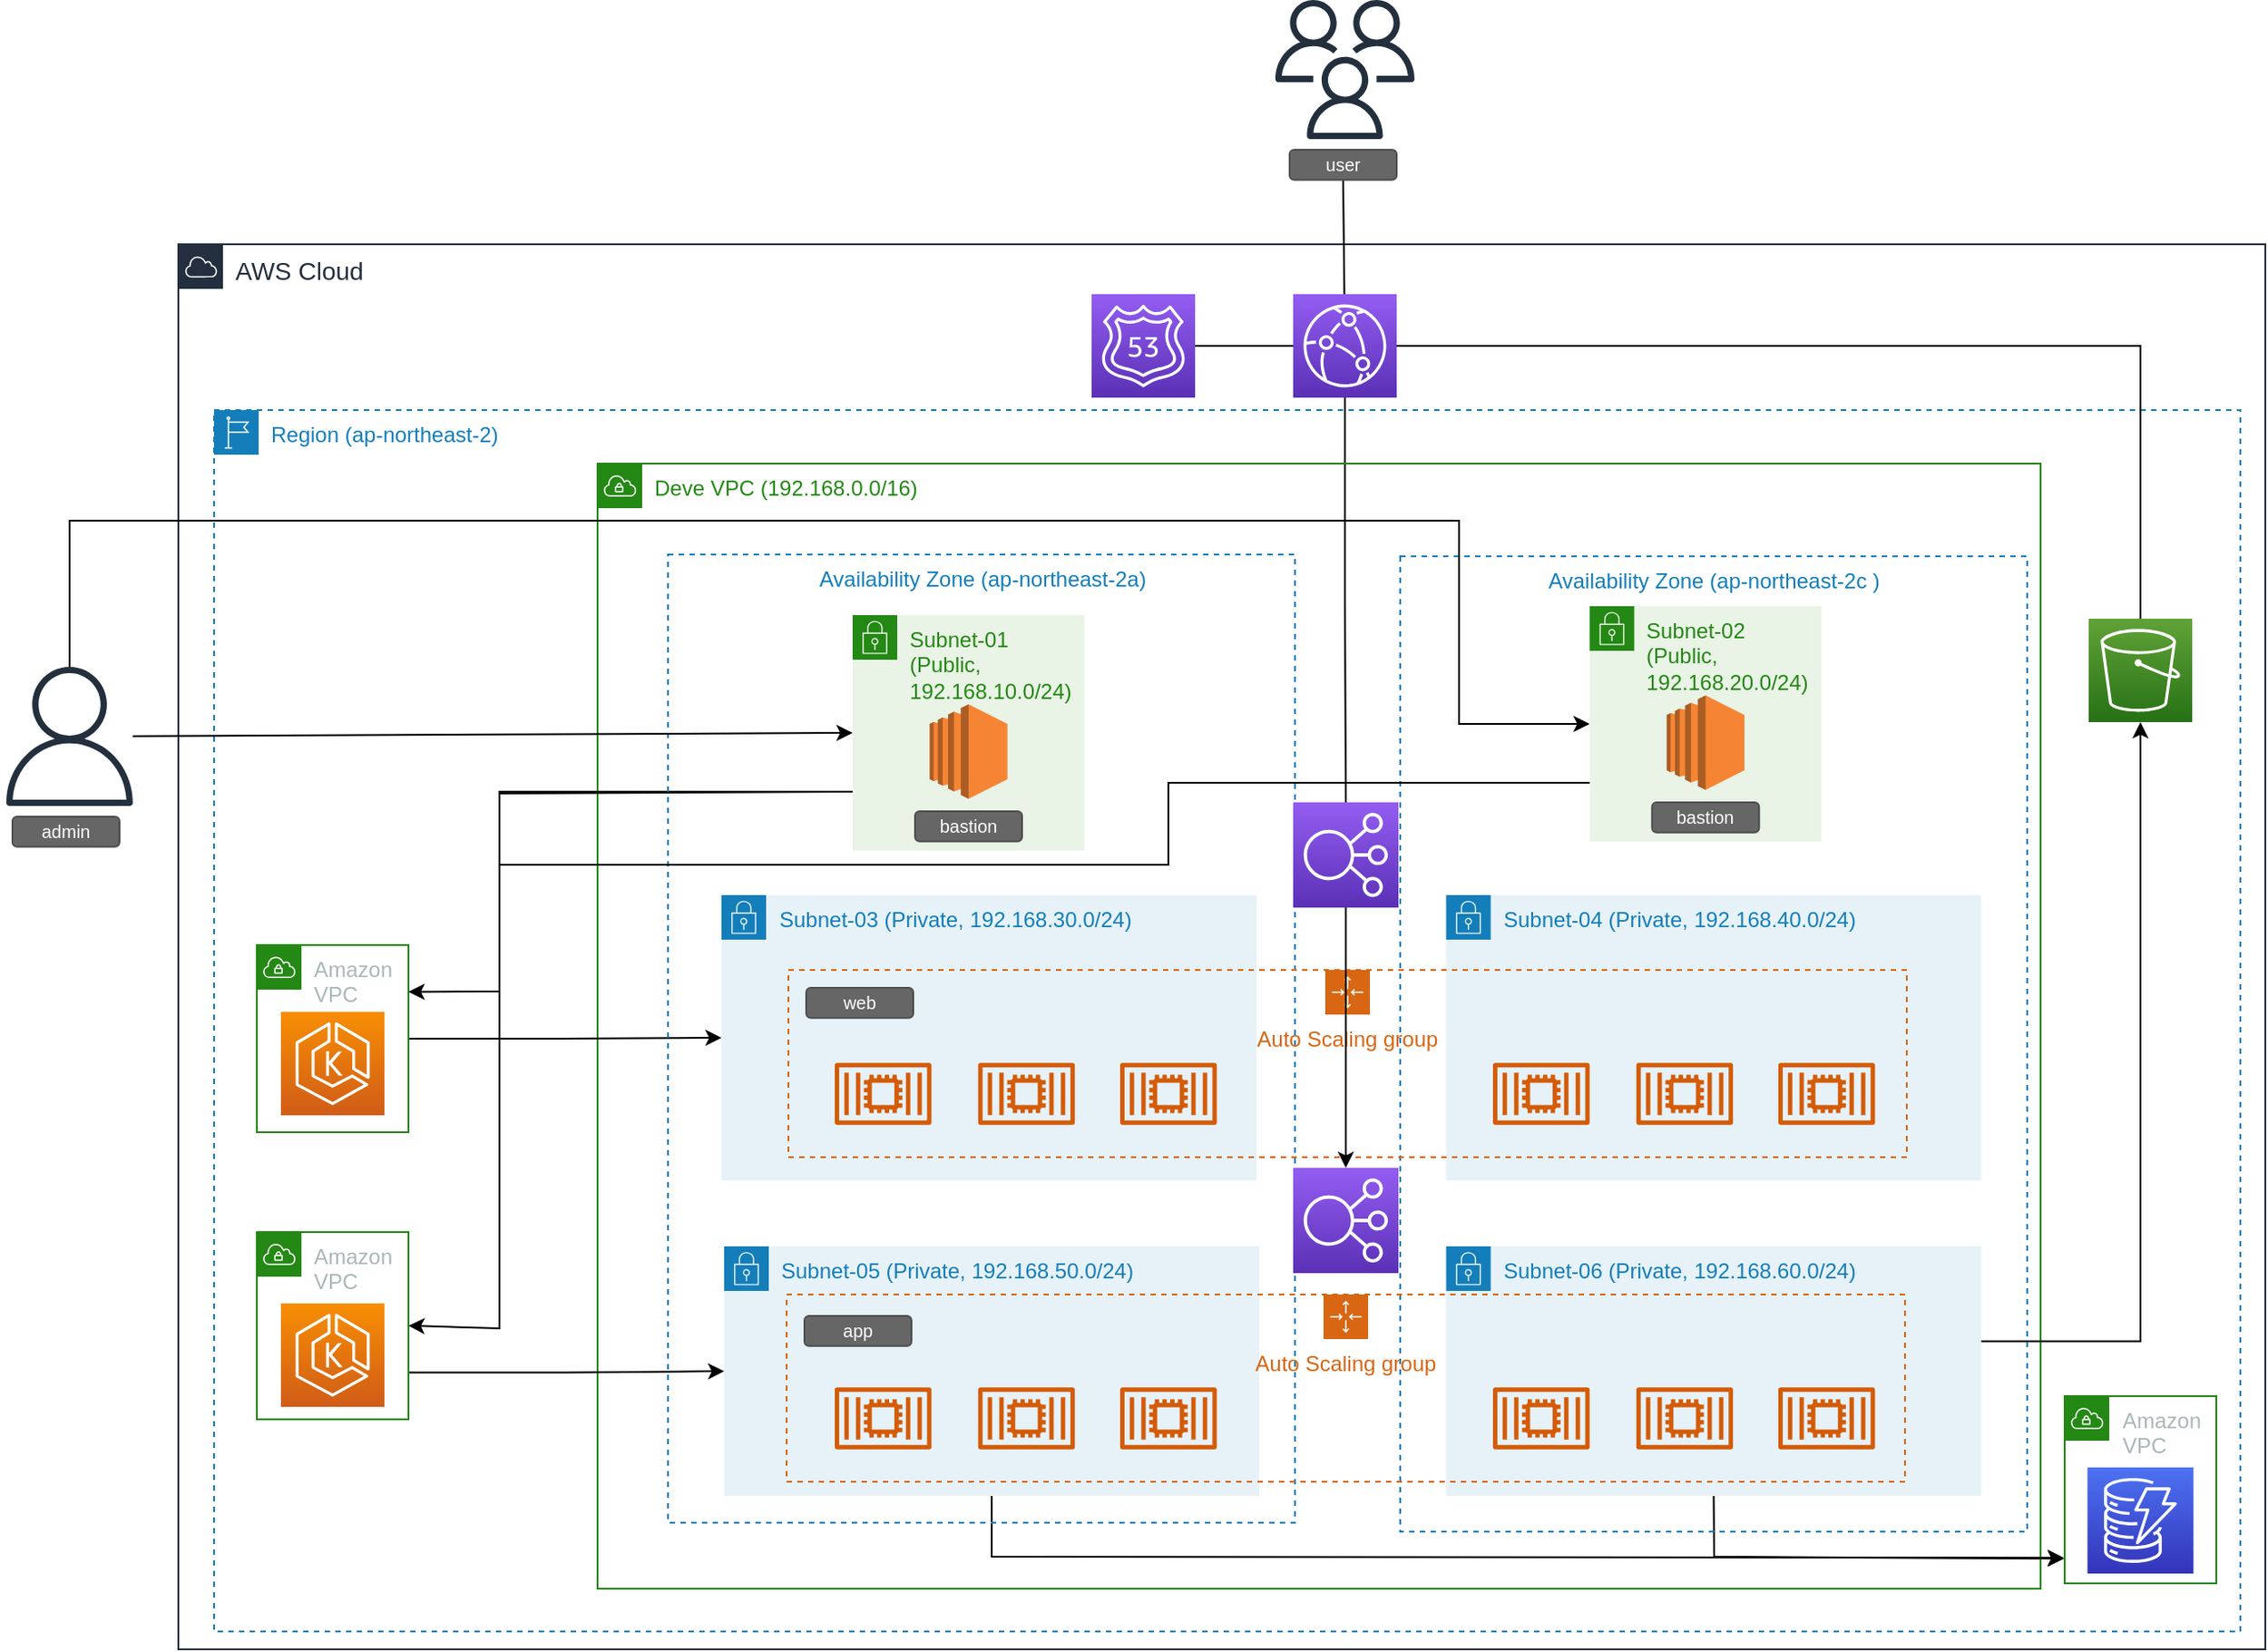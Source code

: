 <mxfile version="21.5.2" type="github">
  <diagram id="C5RBs43oDa-KdzZeNtuy" name="Page-1">
    <mxGraphModel dx="1564" dy="-1251" grid="1" gridSize="10" guides="1" tooltips="1" connect="1" arrows="1" fold="1" page="1" pageScale="1" pageWidth="827" pageHeight="1169" math="0" shadow="0">
      <root>
        <mxCell id="WIyWlLk6GJQsqaUBKTNV-0" />
        <mxCell id="WIyWlLk6GJQsqaUBKTNV-1" parent="WIyWlLk6GJQsqaUBKTNV-0" />
        <mxCell id="Djve5PqtftI-TzMIPotk-0" value="&lt;font style=&quot;font-size: 14px;&quot;&gt;AWS Cloud&lt;/font&gt;" style="points=[[0,0],[0.25,0],[0.5,0],[0.75,0],[1,0],[1,0.25],[1,0.5],[1,0.75],[1,1],[0.75,1],[0.5,1],[0.25,1],[0,1],[0,0.75],[0,0.5],[0,0.25]];outlineConnect=0;gradientColor=none;html=1;whiteSpace=wrap;fontSize=12;fontStyle=0;container=0;pointerEvents=0;collapsible=0;recursiveResize=0;shape=mxgraph.aws4.group;grIcon=mxgraph.aws4.group_aws_cloud;strokeColor=#232F3E;fillColor=none;verticalAlign=top;align=left;spacingLeft=30;fontColor=#232F3E;dashed=0;" parent="WIyWlLk6GJQsqaUBKTNV-1" vertex="1">
          <mxGeometry x="1130" y="2567" width="1170" height="788" as="geometry" />
        </mxCell>
        <mxCell id="Djve5PqtftI-TzMIPotk-1" value="" style="endArrow=none;html=1;rounded=0;entryX=0.5;entryY=1;entryDx=0;entryDy=0;" parent="WIyWlLk6GJQsqaUBKTNV-1" source="Djve5PqtftI-TzMIPotk-13" target="Djve5PqtftI-TzMIPotk-4" edge="1">
          <mxGeometry width="50" height="50" relative="1" as="geometry">
            <mxPoint x="1771" y="2600" as="sourcePoint" />
            <mxPoint x="1821" y="2550" as="targetPoint" />
          </mxGeometry>
        </mxCell>
        <mxCell id="Djve5PqtftI-TzMIPotk-2" value="" style="group" parent="WIyWlLk6GJQsqaUBKTNV-1" vertex="1" connectable="0">
          <mxGeometry x="1745" y="2430" width="78" height="100.88" as="geometry" />
        </mxCell>
        <mxCell id="Djve5PqtftI-TzMIPotk-3" value="" style="sketch=0;outlineConnect=0;fontColor=#232F3E;gradientColor=none;fillColor=#232F3D;strokeColor=none;dashed=0;verticalLabelPosition=bottom;verticalAlign=top;align=center;html=1;fontSize=12;fontStyle=0;aspect=fixed;pointerEvents=1;shape=mxgraph.aws4.users;" parent="Djve5PqtftI-TzMIPotk-2" vertex="1">
          <mxGeometry width="78" height="78" as="geometry" />
        </mxCell>
        <mxCell id="Djve5PqtftI-TzMIPotk-4" value="user" style="rounded=1;html=1;shadow=0;dashed=0;whiteSpace=wrap;fontSize=10;fillColor=#666666;align=center;strokeColor=#4D4D4D;fontColor=#ffffff;" parent="Djve5PqtftI-TzMIPotk-2" vertex="1">
          <mxGeometry x="8" y="84" width="60" height="16.88" as="geometry" />
        </mxCell>
        <mxCell id="Djve5PqtftI-TzMIPotk-5" value="" style="group" parent="WIyWlLk6GJQsqaUBKTNV-1" vertex="1" connectable="0">
          <mxGeometry x="1030" y="2804" width="78" height="100.88" as="geometry" />
        </mxCell>
        <mxCell id="Djve5PqtftI-TzMIPotk-6" value="" style="sketch=0;outlineConnect=0;fontColor=#232F3E;gradientColor=none;fillColor=#232F3D;strokeColor=none;dashed=0;verticalLabelPosition=bottom;verticalAlign=top;align=center;html=1;fontSize=12;fontStyle=0;aspect=fixed;pointerEvents=1;shape=mxgraph.aws4.user;" parent="Djve5PqtftI-TzMIPotk-5" vertex="1">
          <mxGeometry width="78" height="78" as="geometry" />
        </mxCell>
        <mxCell id="Djve5PqtftI-TzMIPotk-7" value="admin" style="rounded=1;html=1;shadow=0;dashed=0;whiteSpace=wrap;fontSize=10;fillColor=#666666;align=center;strokeColor=#4D4D4D;fontColor=#ffffff;" parent="Djve5PqtftI-TzMIPotk-5" vertex="1">
          <mxGeometry x="7" y="84" width="60" height="16.88" as="geometry" />
        </mxCell>
        <mxCell id="Djve5PqtftI-TzMIPotk-8" value="Region (ap-northeast-2)" style="points=[[0,0],[0.25,0],[0.5,0],[0.75,0],[1,0],[1,0.25],[1,0.5],[1,0.75],[1,1],[0.75,1],[0.5,1],[0.25,1],[0,1],[0,0.75],[0,0.5],[0,0.25]];outlineConnect=0;gradientColor=none;html=1;whiteSpace=wrap;fontSize=12;fontStyle=0;container=0;pointerEvents=0;collapsible=0;recursiveResize=0;shape=mxgraph.aws4.group;grIcon=mxgraph.aws4.group_region;strokeColor=#147EBA;fillColor=none;verticalAlign=top;align=left;spacingLeft=30;fontColor=#147EBA;dashed=1;" parent="WIyWlLk6GJQsqaUBKTNV-1" vertex="1">
          <mxGeometry x="1150" y="2660" width="1136" height="685" as="geometry" />
        </mxCell>
        <mxCell id="Djve5PqtftI-TzMIPotk-9" style="edgeStyle=orthogonalEdgeStyle;rounded=0;orthogonalLoop=1;jettySize=auto;html=1;exitX=1;exitY=0.5;exitDx=0;exitDy=0;exitPerimeter=0;entryX=0;entryY=0.5;entryDx=0;entryDy=0;entryPerimeter=0;endArrow=none;endFill=0;" parent="WIyWlLk6GJQsqaUBKTNV-1" source="Djve5PqtftI-TzMIPotk-10" target="Djve5PqtftI-TzMIPotk-13" edge="1">
          <mxGeometry relative="1" as="geometry" />
        </mxCell>
        <mxCell id="Djve5PqtftI-TzMIPotk-10" value="" style="sketch=0;points=[[0,0,0],[0.25,0,0],[0.5,0,0],[0.75,0,0],[1,0,0],[0,1,0],[0.25,1,0],[0.5,1,0],[0.75,1,0],[1,1,0],[0,0.25,0],[0,0.5,0],[0,0.75,0],[1,0.25,0],[1,0.5,0],[1,0.75,0]];outlineConnect=0;fontColor=#232F3E;gradientColor=#945DF2;gradientDirection=north;fillColor=#5A30B5;strokeColor=#ffffff;dashed=0;verticalLabelPosition=bottom;verticalAlign=top;align=center;html=1;fontSize=12;fontStyle=0;aspect=fixed;shape=mxgraph.aws4.resourceIcon;resIcon=mxgraph.aws4.route_53;" parent="WIyWlLk6GJQsqaUBKTNV-1" vertex="1">
          <mxGeometry x="1642" y="2595" width="58" height="58" as="geometry" />
        </mxCell>
        <mxCell id="Djve5PqtftI-TzMIPotk-11" style="edgeStyle=orthogonalEdgeStyle;rounded=0;orthogonalLoop=1;jettySize=auto;html=1;exitX=0.5;exitY=1;exitDx=0;exitDy=0;exitPerimeter=0;endArrow=none;endFill=0;" parent="WIyWlLk6GJQsqaUBKTNV-1" source="Djve5PqtftI-TzMIPotk-13" target="Djve5PqtftI-TzMIPotk-60" edge="1">
          <mxGeometry relative="1" as="geometry" />
        </mxCell>
        <mxCell id="Djve5PqtftI-TzMIPotk-12" style="edgeStyle=orthogonalEdgeStyle;rounded=0;orthogonalLoop=1;jettySize=auto;html=1;exitX=1;exitY=0.5;exitDx=0;exitDy=0;exitPerimeter=0;entryX=0.5;entryY=0;entryDx=0;entryDy=0;entryPerimeter=0;endArrow=none;endFill=0;" parent="WIyWlLk6GJQsqaUBKTNV-1" source="Djve5PqtftI-TzMIPotk-13" target="Djve5PqtftI-TzMIPotk-23" edge="1">
          <mxGeometry relative="1" as="geometry" />
        </mxCell>
        <mxCell id="Djve5PqtftI-TzMIPotk-13" value="" style="sketch=0;points=[[0,0,0],[0.25,0,0],[0.5,0,0],[0.75,0,0],[1,0,0],[0,1,0],[0.25,1,0],[0.5,1,0],[0.75,1,0],[1,1,0],[0,0.25,0],[0,0.5,0],[0,0.75,0],[1,0.25,0],[1,0.5,0],[1,0.75,0]];outlineConnect=0;fontColor=#232F3E;gradientColor=#945DF2;gradientDirection=north;fillColor=#5A30B5;strokeColor=#ffffff;dashed=0;verticalLabelPosition=bottom;verticalAlign=top;align=center;html=1;fontSize=12;fontStyle=0;aspect=fixed;shape=mxgraph.aws4.resourceIcon;resIcon=mxgraph.aws4.cloudfront;" parent="WIyWlLk6GJQsqaUBKTNV-1" vertex="1">
          <mxGeometry x="1755" y="2595" width="58" height="58" as="geometry" />
        </mxCell>
        <mxCell id="Djve5PqtftI-TzMIPotk-14" value="&lt;font color=&quot;#248814&quot;&gt;Deve VPC (192.168.0.0/16)&lt;/font&gt;" style="points=[[0,0],[0.25,0],[0.5,0],[0.75,0],[1,0],[1,0.25],[1,0.5],[1,0.75],[1,1],[0.75,1],[0.5,1],[0.25,1],[0,1],[0,0.75],[0,0.5],[0,0.25]];outlineConnect=0;gradientColor=none;html=1;whiteSpace=wrap;fontSize=12;fontStyle=0;container=0;pointerEvents=0;collapsible=0;recursiveResize=0;shape=mxgraph.aws4.group;grIcon=mxgraph.aws4.group_vpc;strokeColor=#248814;fillColor=none;verticalAlign=top;align=left;spacingLeft=30;fontColor=#AAB7B8;dashed=0;" parent="WIyWlLk6GJQsqaUBKTNV-1" vertex="1">
          <mxGeometry x="1365" y="2690" width="809" height="631" as="geometry" />
        </mxCell>
        <mxCell id="Djve5PqtftI-TzMIPotk-15" style="edgeStyle=orthogonalEdgeStyle;rounded=0;orthogonalLoop=1;jettySize=auto;html=1;exitX=1;exitY=0.5;exitDx=0;exitDy=0;" parent="WIyWlLk6GJQsqaUBKTNV-1" source="Djve5PqtftI-TzMIPotk-16" target="Djve5PqtftI-TzMIPotk-33" edge="1">
          <mxGeometry relative="1" as="geometry" />
        </mxCell>
        <mxCell id="Djve5PqtftI-TzMIPotk-16" value="Amazon VPC" style="points=[[0,0],[0.25,0],[0.5,0],[0.75,0],[1,0],[1,0.25],[1,0.5],[1,0.75],[1,1],[0.75,1],[0.5,1],[0.25,1],[0,1],[0,0.75],[0,0.5],[0,0.25]];outlineConnect=0;gradientColor=none;html=1;whiteSpace=wrap;fontSize=12;fontStyle=0;container=1;pointerEvents=0;collapsible=0;recursiveResize=0;shape=mxgraph.aws4.group;grIcon=mxgraph.aws4.group_vpc;strokeColor=#248814;fillColor=none;verticalAlign=top;align=left;spacingLeft=30;fontColor=#AAB7B8;dashed=0;" parent="WIyWlLk6GJQsqaUBKTNV-1" vertex="1">
          <mxGeometry x="1174" y="2960" width="85" height="105" as="geometry" />
        </mxCell>
        <mxCell id="Djve5PqtftI-TzMIPotk-17" value="" style="sketch=0;points=[[0,0,0],[0.25,0,0],[0.5,0,0],[0.75,0,0],[1,0,0],[0,1,0],[0.25,1,0],[0.5,1,0],[0.75,1,0],[1,1,0],[0,0.25,0],[0,0.5,0],[0,0.75,0],[1,0.25,0],[1,0.5,0],[1,0.75,0]];outlineConnect=0;fontColor=#232F3E;gradientColor=#F78E04;gradientDirection=north;fillColor=#D05C17;strokeColor=#ffffff;dashed=0;verticalLabelPosition=bottom;verticalAlign=top;align=center;html=1;fontSize=12;fontStyle=0;aspect=fixed;shape=mxgraph.aws4.resourceIcon;resIcon=mxgraph.aws4.eks;" parent="Djve5PqtftI-TzMIPotk-16" vertex="1">
          <mxGeometry x="13.5" y="37.5" width="58" height="58" as="geometry" />
        </mxCell>
        <mxCell id="Djve5PqtftI-TzMIPotk-18" style="edgeStyle=orthogonalEdgeStyle;rounded=0;orthogonalLoop=1;jettySize=auto;html=1;exitX=1;exitY=0.75;exitDx=0;exitDy=0;" parent="WIyWlLk6GJQsqaUBKTNV-1" source="Djve5PqtftI-TzMIPotk-19" target="Djve5PqtftI-TzMIPotk-35" edge="1">
          <mxGeometry relative="1" as="geometry" />
        </mxCell>
        <mxCell id="Djve5PqtftI-TzMIPotk-19" value="Amazon VPC" style="points=[[0,0],[0.25,0],[0.5,0],[0.75,0],[1,0],[1,0.25],[1,0.5],[1,0.75],[1,1],[0.75,1],[0.5,1],[0.25,1],[0,1],[0,0.75],[0,0.5],[0,0.25]];outlineConnect=0;gradientColor=none;html=1;whiteSpace=wrap;fontSize=12;fontStyle=0;container=1;pointerEvents=0;collapsible=0;recursiveResize=0;shape=mxgraph.aws4.group;grIcon=mxgraph.aws4.group_vpc;strokeColor=#248814;fillColor=none;verticalAlign=top;align=left;spacingLeft=30;fontColor=#AAB7B8;dashed=0;" parent="WIyWlLk6GJQsqaUBKTNV-1" vertex="1">
          <mxGeometry x="1174" y="3121" width="85" height="105" as="geometry" />
        </mxCell>
        <mxCell id="Djve5PqtftI-TzMIPotk-20" value="" style="sketch=0;points=[[0,0,0],[0.25,0,0],[0.5,0,0],[0.75,0,0],[1,0,0],[0,1,0],[0.25,1,0],[0.5,1,0],[0.75,1,0],[1,1,0],[0,0.25,0],[0,0.5,0],[0,0.75,0],[1,0.25,0],[1,0.5,0],[1,0.75,0]];outlineConnect=0;fontColor=#232F3E;gradientColor=#F78E04;gradientDirection=north;fillColor=#D05C17;strokeColor=#ffffff;dashed=0;verticalLabelPosition=bottom;verticalAlign=top;align=center;html=1;fontSize=12;fontStyle=0;aspect=fixed;shape=mxgraph.aws4.resourceIcon;resIcon=mxgraph.aws4.eks;" parent="Djve5PqtftI-TzMIPotk-19" vertex="1">
          <mxGeometry x="13.5" y="40" width="58" height="58" as="geometry" />
        </mxCell>
        <mxCell id="Djve5PqtftI-TzMIPotk-21" style="edgeStyle=none;rounded=0;orthogonalLoop=1;jettySize=auto;html=1;exitX=0;exitY=0.75;exitDx=0;exitDy=0;entryX=1;entryY=0.25;entryDx=0;entryDy=0;" parent="WIyWlLk6GJQsqaUBKTNV-1" source="Djve5PqtftI-TzMIPotk-30" target="Djve5PqtftI-TzMIPotk-16" edge="1">
          <mxGeometry relative="1" as="geometry">
            <Array as="points">
              <mxPoint x="1310" y="2875" />
              <mxPoint x="1310" y="2986" />
            </Array>
            <mxPoint x="1310" y="2975" as="targetPoint" />
          </mxGeometry>
        </mxCell>
        <mxCell id="Djve5PqtftI-TzMIPotk-22" style="edgeStyle=none;rounded=0;orthogonalLoop=1;jettySize=auto;html=1;exitX=0;exitY=0.75;exitDx=0;exitDy=0;entryX=1;entryY=0.5;entryDx=0;entryDy=0;" parent="WIyWlLk6GJQsqaUBKTNV-1" source="Djve5PqtftI-TzMIPotk-30" target="Djve5PqtftI-TzMIPotk-19" edge="1">
          <mxGeometry relative="1" as="geometry">
            <Array as="points">
              <mxPoint x="1310" y="2874" />
              <mxPoint x="1310" y="3175" />
            </Array>
            <mxPoint x="1256" y="3185" as="targetPoint" />
          </mxGeometry>
        </mxCell>
        <mxCell id="Djve5PqtftI-TzMIPotk-23" value="" style="sketch=0;points=[[0,0,0],[0.25,0,0],[0.5,0,0],[0.75,0,0],[1,0,0],[0,1,0],[0.25,1,0],[0.5,1,0],[0.75,1,0],[1,1,0],[0,0.25,0],[0,0.5,0],[0,0.75,0],[1,0.25,0],[1,0.5,0],[1,0.75,0]];outlineConnect=0;fontColor=#232F3E;gradientColor=#60A337;gradientDirection=north;fillColor=#277116;strokeColor=#ffffff;dashed=0;verticalLabelPosition=bottom;verticalAlign=top;align=center;html=1;fontSize=12;fontStyle=0;aspect=fixed;shape=mxgraph.aws4.resourceIcon;resIcon=mxgraph.aws4.s3;" parent="WIyWlLk6GJQsqaUBKTNV-1" vertex="1">
          <mxGeometry x="2201" y="2777" width="58" height="58" as="geometry" />
        </mxCell>
        <mxCell id="Djve5PqtftI-TzMIPotk-24" style="edgeStyle=orthogonalEdgeStyle;rounded=0;orthogonalLoop=1;jettySize=auto;html=1;exitX=1;exitY=0.25;exitDx=0;exitDy=0;entryX=0.5;entryY=1;entryDx=0;entryDy=0;entryPerimeter=0;" parent="WIyWlLk6GJQsqaUBKTNV-1" source="Djve5PqtftI-TzMIPotk-43" target="Djve5PqtftI-TzMIPotk-23" edge="1">
          <mxGeometry relative="1" as="geometry">
            <Array as="points">
              <mxPoint x="2230" y="3182" />
            </Array>
          </mxGeometry>
        </mxCell>
        <mxCell id="Djve5PqtftI-TzMIPotk-25" value="Amazon VPC" style="points=[[0,0],[0.25,0],[0.5,0],[0.75,0],[1,0],[1,0.25],[1,0.5],[1,0.75],[1,1],[0.75,1],[0.5,1],[0.25,1],[0,1],[0,0.75],[0,0.5],[0,0.25]];outlineConnect=0;gradientColor=none;html=1;whiteSpace=wrap;fontSize=12;fontStyle=0;container=1;pointerEvents=0;collapsible=0;recursiveResize=0;shape=mxgraph.aws4.group;grIcon=mxgraph.aws4.group_vpc;strokeColor=#248814;fillColor=none;verticalAlign=top;align=left;spacingLeft=30;fontColor=#AAB7B8;dashed=0;" parent="WIyWlLk6GJQsqaUBKTNV-1" vertex="1">
          <mxGeometry x="2187.5" y="3213" width="85" height="105" as="geometry" />
        </mxCell>
        <mxCell id="Djve5PqtftI-TzMIPotk-26" value="" style="sketch=0;points=[[0,0,0],[0.25,0,0],[0.5,0,0],[0.75,0,0],[1,0,0],[0,1,0],[0.25,1,0],[0.5,1,0],[0.75,1,0],[1,1,0],[0,0.25,0],[0,0.5,0],[0,0.75,0],[1,0.25,0],[1,0.5,0],[1,0.75,0]];outlineConnect=0;fontColor=#232F3E;gradientColor=#4D72F3;gradientDirection=north;fillColor=#3334B9;strokeColor=#ffffff;dashed=0;verticalLabelPosition=bottom;verticalAlign=top;align=center;html=1;fontSize=12;fontStyle=0;aspect=fixed;shape=mxgraph.aws4.resourceIcon;resIcon=mxgraph.aws4.dynamodb;" parent="Djve5PqtftI-TzMIPotk-25" vertex="1">
          <mxGeometry x="12.78" y="40" width="59.44" height="59.44" as="geometry" />
        </mxCell>
        <mxCell id="Djve5PqtftI-TzMIPotk-27" value="" style="endArrow=classic;html=1;rounded=0;exitX=0.5;exitY=1;exitDx=0;exitDy=0;entryX=-0.005;entryY=0.868;entryDx=0;entryDy=0;entryPerimeter=0;" parent="WIyWlLk6GJQsqaUBKTNV-1" source="Djve5PqtftI-TzMIPotk-38" target="Djve5PqtftI-TzMIPotk-25" edge="1">
          <mxGeometry width="50" height="50" relative="1" as="geometry">
            <mxPoint x="1581" y="3259" as="sourcePoint" />
            <mxPoint x="1585" y="3308" as="targetPoint" />
            <Array as="points">
              <mxPoint x="1991" y="3303" />
            </Array>
          </mxGeometry>
        </mxCell>
        <mxCell id="Djve5PqtftI-TzMIPotk-28" value="" style="endArrow=classic;html=1;rounded=0;entryX=-0.005;entryY=0.863;entryDx=0;entryDy=0;exitX=0.5;exitY=1;exitDx=0;exitDy=0;entryPerimeter=0;" parent="WIyWlLk6GJQsqaUBKTNV-1" source="Djve5PqtftI-TzMIPotk-35" target="Djve5PqtftI-TzMIPotk-25" edge="1">
          <mxGeometry width="50" height="50" relative="1" as="geometry">
            <mxPoint x="1581" y="3259" as="sourcePoint" />
            <mxPoint x="1585.114" y="3300" as="targetPoint" />
            <Array as="points">
              <mxPoint x="1586" y="3303" />
            </Array>
          </mxGeometry>
        </mxCell>
        <mxCell id="Djve5PqtftI-TzMIPotk-29" value="Availability Zone (ap-northeast-2a)" style="fillColor=none;strokeColor=#147EBA;dashed=1;verticalAlign=top;fontStyle=0;fontColor=#147EBA;whiteSpace=wrap;html=1;" parent="WIyWlLk6GJQsqaUBKTNV-1" vertex="1">
          <mxGeometry x="1404.5" y="2741" width="351.5" height="543" as="geometry" />
        </mxCell>
        <mxCell id="Djve5PqtftI-TzMIPotk-30" value="Subnet-01 (Public, 192.168.10.0/24)" style="points=[[0,0],[0.25,0],[0.5,0],[0.75,0],[1,0],[1,0.25],[1,0.5],[1,0.75],[1,1],[0.75,1],[0.5,1],[0.25,1],[0,1],[0,0.75],[0,0.5],[0,0.25]];outlineConnect=0;gradientColor=none;html=1;whiteSpace=wrap;fontSize=12;fontStyle=0;container=1;pointerEvents=0;collapsible=0;recursiveResize=0;shape=mxgraph.aws4.group;grIcon=mxgraph.aws4.group_security_group;grStroke=0;strokeColor=#248814;fillColor=#E9F3E6;verticalAlign=top;align=left;spacingLeft=30;fontColor=#248814;dashed=0;" parent="WIyWlLk6GJQsqaUBKTNV-1" vertex="1">
          <mxGeometry x="1508" y="2775" width="130" height="132" as="geometry" />
        </mxCell>
        <mxCell id="Djve5PqtftI-TzMIPotk-31" value="" style="outlineConnect=0;dashed=0;verticalLabelPosition=bottom;verticalAlign=top;align=center;html=1;shape=mxgraph.aws3.ec2;fillColor=#F58534;gradientColor=none;" parent="Djve5PqtftI-TzMIPotk-30" vertex="1">
          <mxGeometry x="43.2" y="50" width="43.6" height="53" as="geometry" />
        </mxCell>
        <mxCell id="Djve5PqtftI-TzMIPotk-32" value="bastion" style="rounded=1;html=1;shadow=0;dashed=0;whiteSpace=wrap;fontSize=10;fillColor=#666666;align=center;strokeColor=#4D4D4D;fontColor=#ffffff;" parent="Djve5PqtftI-TzMIPotk-30" vertex="1">
          <mxGeometry x="35" y="110" width="60" height="16.88" as="geometry" />
        </mxCell>
        <mxCell id="Djve5PqtftI-TzMIPotk-33" value="Subnet-03 (Private, 192.168.30.0/24)" style="points=[[0,0],[0.25,0],[0.5,0],[0.75,0],[1,0],[1,0.25],[1,0.5],[1,0.75],[1,1],[0.75,1],[0.5,1],[0.25,1],[0,1],[0,0.75],[0,0.5],[0,0.25]];outlineConnect=0;gradientColor=none;html=1;whiteSpace=wrap;fontSize=12;fontStyle=0;container=1;pointerEvents=0;collapsible=0;recursiveResize=0;shape=mxgraph.aws4.group;grIcon=mxgraph.aws4.group_security_group;grStroke=0;strokeColor=#147EBA;fillColor=#E6F2F8;verticalAlign=top;align=left;spacingLeft=30;fontColor=#147EBA;dashed=0;" parent="WIyWlLk6GJQsqaUBKTNV-1" vertex="1">
          <mxGeometry x="1434.5" y="2932" width="300" height="160" as="geometry" />
        </mxCell>
        <mxCell id="Djve5PqtftI-TzMIPotk-34" style="edgeStyle=none;rounded=0;orthogonalLoop=1;jettySize=auto;html=1;entryX=0;entryY=0.75;entryDx=0;entryDy=0;" parent="Djve5PqtftI-TzMIPotk-33" edge="1">
          <mxGeometry relative="1" as="geometry">
            <mxPoint x="30" y="118.75" as="sourcePoint" />
            <mxPoint x="30" y="118.75" as="targetPoint" />
          </mxGeometry>
        </mxCell>
        <mxCell id="Djve5PqtftI-TzMIPotk-35" value="Subnet-05 (Private, 192.168.50.0/24)" style="points=[[0,0],[0.25,0],[0.5,0],[0.75,0],[1,0],[1,0.25],[1,0.5],[1,0.75],[1,1],[0.75,1],[0.5,1],[0.25,1],[0,1],[0,0.75],[0,0.5],[0,0.25]];outlineConnect=0;gradientColor=none;html=1;whiteSpace=wrap;fontSize=12;fontStyle=0;container=1;pointerEvents=0;collapsible=0;recursiveResize=0;shape=mxgraph.aws4.group;grIcon=mxgraph.aws4.group_security_group;grStroke=0;strokeColor=#147EBA;fillColor=#E6F2F8;verticalAlign=top;align=left;spacingLeft=30;fontColor=#147EBA;dashed=0;" parent="WIyWlLk6GJQsqaUBKTNV-1" vertex="1">
          <mxGeometry x="1436" y="3129" width="300" height="140" as="geometry" />
        </mxCell>
        <mxCell id="Djve5PqtftI-TzMIPotk-36" value="Availability Zone (ap-northeast-2c )" style="fillColor=none;strokeColor=#147EBA;dashed=1;verticalAlign=top;fontStyle=0;fontColor=#147EBA;whiteSpace=wrap;html=1;" parent="WIyWlLk6GJQsqaUBKTNV-1" vertex="1">
          <mxGeometry x="1815" y="2742" width="351.5" height="547" as="geometry" />
        </mxCell>
        <mxCell id="Djve5PqtftI-TzMIPotk-37" value="Subnet-04 (Private, 192.168.40.0/24)" style="points=[[0,0],[0.25,0],[0.5,0],[0.75,0],[1,0],[1,0.25],[1,0.5],[1,0.75],[1,1],[0.75,1],[0.5,1],[0.25,1],[0,1],[0,0.75],[0,0.5],[0,0.25]];outlineConnect=0;gradientColor=none;html=1;whiteSpace=wrap;fontSize=12;fontStyle=0;container=1;pointerEvents=0;collapsible=0;recursiveResize=0;shape=mxgraph.aws4.group;grIcon=mxgraph.aws4.group_security_group;grStroke=0;strokeColor=#147EBA;fillColor=#E6F2F8;verticalAlign=top;align=left;spacingLeft=30;fontColor=#147EBA;dashed=0;" parent="WIyWlLk6GJQsqaUBKTNV-1" vertex="1">
          <mxGeometry x="1840.75" y="2932" width="300" height="160" as="geometry" />
        </mxCell>
        <mxCell id="Djve5PqtftI-TzMIPotk-38" value="Subnet-06 (Private, 192.168.60.0/24)" style="points=[[0,0],[0.25,0],[0.5,0],[0.75,0],[1,0],[1,0.25],[1,0.5],[1,0.75],[1,1],[0.75,1],[0.5,1],[0.25,1],[0,1],[0,0.75],[0,0.5],[0,0.25]];outlineConnect=0;gradientColor=none;html=1;whiteSpace=wrap;fontSize=12;fontStyle=0;container=1;pointerEvents=0;collapsible=0;recursiveResize=0;shape=mxgraph.aws4.group;grIcon=mxgraph.aws4.group_security_group;grStroke=0;strokeColor=#147EBA;fillColor=#E6F2F8;verticalAlign=top;align=left;spacingLeft=30;fontColor=#147EBA;dashed=0;" parent="WIyWlLk6GJQsqaUBKTNV-1" vertex="1">
          <mxGeometry x="1840.75" y="3129" width="300" height="140" as="geometry" />
        </mxCell>
        <mxCell id="Djve5PqtftI-TzMIPotk-39" value="Auto Scaling group" style="points=[[0,0],[0.25,0],[0.5,0],[0.75,0],[1,0],[1,0.25],[1,0.5],[1,0.75],[1,1],[0.75,1],[0.5,1],[0.25,1],[0,1],[0,0.75],[0,0.5],[0,0.25]];outlineConnect=0;gradientColor=none;html=1;whiteSpace=wrap;fontSize=12;fontStyle=0;container=1;pointerEvents=0;collapsible=0;recursiveResize=0;shape=mxgraph.aws4.groupCenter;grIcon=mxgraph.aws4.group_auto_scaling_group;grStroke=1;strokeColor=#D86613;fillColor=none;verticalAlign=top;align=center;fontColor=#D86613;dashed=1;spacingTop=25;" parent="WIyWlLk6GJQsqaUBKTNV-1" vertex="1">
          <mxGeometry x="1472" y="2974" width="627" height="105" as="geometry" />
        </mxCell>
        <mxCell id="Djve5PqtftI-TzMIPotk-40" value="web" style="rounded=1;html=1;shadow=0;dashed=0;whiteSpace=wrap;fontSize=10;fillColor=#666666;align=center;strokeColor=#4D4D4D;fontColor=#ffffff;" parent="Djve5PqtftI-TzMIPotk-39" vertex="1">
          <mxGeometry x="10" y="10" width="60" height="16.88" as="geometry" />
        </mxCell>
        <mxCell id="Djve5PqtftI-TzMIPotk-41" style="edgeStyle=none;rounded=0;orthogonalLoop=1;jettySize=auto;html=1;entryX=0;entryY=0.75;entryDx=0;entryDy=0;" parent="WIyWlLk6GJQsqaUBKTNV-1" source="Djve5PqtftI-TzMIPotk-39" target="Djve5PqtftI-TzMIPotk-39" edge="1">
          <mxGeometry relative="1" as="geometry" />
        </mxCell>
        <mxCell id="Djve5PqtftI-TzMIPotk-42" value="" style="sketch=0;points=[[0,0,0],[0.25,0,0],[0.5,0,0],[0.75,0,0],[1,0,0],[0,1,0],[0.25,1,0],[0.5,1,0],[0.75,1,0],[1,1,0],[0,0.25,0],[0,0.5,0],[0,0.75,0],[1,0.25,0],[1,0.5,0],[1,0.75,0]];outlineConnect=0;fontColor=#232F3E;gradientColor=#945DF2;gradientDirection=north;fillColor=#5A30B5;strokeColor=#ffffff;dashed=0;verticalLabelPosition=bottom;verticalAlign=top;align=center;html=1;fontSize=12;fontStyle=0;aspect=fixed;shape=mxgraph.aws4.resourceIcon;resIcon=mxgraph.aws4.elastic_load_balancing;" parent="WIyWlLk6GJQsqaUBKTNV-1" vertex="1">
          <mxGeometry x="1755" y="3085" width="59" height="59" as="geometry" />
        </mxCell>
        <mxCell id="Djve5PqtftI-TzMIPotk-43" value="Auto Scaling group" style="points=[[0,0],[0.25,0],[0.5,0],[0.75,0],[1,0],[1,0.25],[1,0.5],[1,0.75],[1,1],[0.75,1],[0.5,1],[0.25,1],[0,1],[0,0.75],[0,0.5],[0,0.25]];outlineConnect=0;gradientColor=none;html=1;whiteSpace=wrap;fontSize=12;fontStyle=0;container=1;pointerEvents=0;collapsible=0;recursiveResize=0;shape=mxgraph.aws4.groupCenter;grIcon=mxgraph.aws4.group_auto_scaling_group;grStroke=1;strokeColor=#D86613;fillColor=none;verticalAlign=top;align=center;fontColor=#D86613;dashed=1;spacingTop=25;" parent="WIyWlLk6GJQsqaUBKTNV-1" vertex="1">
          <mxGeometry x="1471" y="3156" width="627" height="105" as="geometry" />
        </mxCell>
        <mxCell id="Djve5PqtftI-TzMIPotk-44" value="app" style="rounded=1;html=1;shadow=0;dashed=0;whiteSpace=wrap;fontSize=10;fillColor=#666666;align=center;strokeColor=#4D4D4D;fontColor=#ffffff;" parent="Djve5PqtftI-TzMIPotk-43" vertex="1">
          <mxGeometry x="10" y="12" width="60" height="16.88" as="geometry" />
        </mxCell>
        <mxCell id="Djve5PqtftI-TzMIPotk-45" value="" style="sketch=0;outlineConnect=0;fontColor=#232F3E;gradientColor=none;fillColor=#D45B07;strokeColor=none;dashed=0;verticalLabelPosition=bottom;verticalAlign=top;align=center;html=1;fontSize=12;fontStyle=0;aspect=fixed;pointerEvents=1;shape=mxgraph.aws4.container_2;" parent="WIyWlLk6GJQsqaUBKTNV-1" vertex="1">
          <mxGeometry x="1498" y="3026" width="54.2" height="35" as="geometry" />
        </mxCell>
        <mxCell id="Djve5PqtftI-TzMIPotk-46" value="" style="sketch=0;outlineConnect=0;fontColor=#232F3E;gradientColor=none;fillColor=#D45B07;strokeColor=none;dashed=0;verticalLabelPosition=bottom;verticalAlign=top;align=center;html=1;fontSize=12;fontStyle=0;aspect=fixed;pointerEvents=1;shape=mxgraph.aws4.container_2;" parent="WIyWlLk6GJQsqaUBKTNV-1" vertex="1">
          <mxGeometry x="1578.38" y="3026" width="54.2" height="35" as="geometry" />
        </mxCell>
        <mxCell id="Djve5PqtftI-TzMIPotk-47" value="" style="sketch=0;outlineConnect=0;fontColor=#232F3E;gradientColor=none;fillColor=#D45B07;strokeColor=none;dashed=0;verticalLabelPosition=bottom;verticalAlign=top;align=center;html=1;fontSize=12;fontStyle=0;aspect=fixed;pointerEvents=1;shape=mxgraph.aws4.container_2;" parent="WIyWlLk6GJQsqaUBKTNV-1" vertex="1">
          <mxGeometry x="1657.98" y="3026" width="54.2" height="35" as="geometry" />
        </mxCell>
        <mxCell id="Djve5PqtftI-TzMIPotk-48" value="" style="sketch=0;outlineConnect=0;fontColor=#232F3E;gradientColor=none;fillColor=#D45B07;strokeColor=none;dashed=0;verticalLabelPosition=bottom;verticalAlign=top;align=center;html=1;fontSize=12;fontStyle=0;aspect=fixed;pointerEvents=1;shape=mxgraph.aws4.container_2;" parent="WIyWlLk6GJQsqaUBKTNV-1" vertex="1">
          <mxGeometry x="1867" y="3026" width="54.2" height="35" as="geometry" />
        </mxCell>
        <mxCell id="Djve5PqtftI-TzMIPotk-49" value="" style="sketch=0;outlineConnect=0;fontColor=#232F3E;gradientColor=none;fillColor=#D45B07;strokeColor=none;dashed=0;verticalLabelPosition=bottom;verticalAlign=top;align=center;html=1;fontSize=12;fontStyle=0;aspect=fixed;pointerEvents=1;shape=mxgraph.aws4.container_2;" parent="WIyWlLk6GJQsqaUBKTNV-1" vertex="1">
          <mxGeometry x="1947.38" y="3026" width="54.2" height="35" as="geometry" />
        </mxCell>
        <mxCell id="Djve5PqtftI-TzMIPotk-50" value="" style="sketch=0;outlineConnect=0;fontColor=#232F3E;gradientColor=none;fillColor=#D45B07;strokeColor=none;dashed=0;verticalLabelPosition=bottom;verticalAlign=top;align=center;html=1;fontSize=12;fontStyle=0;aspect=fixed;pointerEvents=1;shape=mxgraph.aws4.container_2;" parent="WIyWlLk6GJQsqaUBKTNV-1" vertex="1">
          <mxGeometry x="2026.98" y="3026" width="54.2" height="35" as="geometry" />
        </mxCell>
        <mxCell id="Djve5PqtftI-TzMIPotk-51" value="" style="sketch=0;outlineConnect=0;fontColor=#232F3E;gradientColor=none;fillColor=#D45B07;strokeColor=none;dashed=0;verticalLabelPosition=bottom;verticalAlign=top;align=center;html=1;fontSize=12;fontStyle=0;aspect=fixed;pointerEvents=1;shape=mxgraph.aws4.container_2;" parent="WIyWlLk6GJQsqaUBKTNV-1" vertex="1">
          <mxGeometry x="1498" y="3208" width="54.2" height="35" as="geometry" />
        </mxCell>
        <mxCell id="Djve5PqtftI-TzMIPotk-52" value="" style="sketch=0;outlineConnect=0;fontColor=#232F3E;gradientColor=none;fillColor=#D45B07;strokeColor=none;dashed=0;verticalLabelPosition=bottom;verticalAlign=top;align=center;html=1;fontSize=12;fontStyle=0;aspect=fixed;pointerEvents=1;shape=mxgraph.aws4.container_2;" parent="WIyWlLk6GJQsqaUBKTNV-1" vertex="1">
          <mxGeometry x="1578.38" y="3208" width="54.2" height="35" as="geometry" />
        </mxCell>
        <mxCell id="Djve5PqtftI-TzMIPotk-53" value="" style="sketch=0;outlineConnect=0;fontColor=#232F3E;gradientColor=none;fillColor=#D45B07;strokeColor=none;dashed=0;verticalLabelPosition=bottom;verticalAlign=top;align=center;html=1;fontSize=12;fontStyle=0;aspect=fixed;pointerEvents=1;shape=mxgraph.aws4.container_2;" parent="WIyWlLk6GJQsqaUBKTNV-1" vertex="1">
          <mxGeometry x="1657.98" y="3208" width="54.2" height="35" as="geometry" />
        </mxCell>
        <mxCell id="Djve5PqtftI-TzMIPotk-54" value="" style="sketch=0;outlineConnect=0;fontColor=#232F3E;gradientColor=none;fillColor=#D45B07;strokeColor=none;dashed=0;verticalLabelPosition=bottom;verticalAlign=top;align=center;html=1;fontSize=12;fontStyle=0;aspect=fixed;pointerEvents=1;shape=mxgraph.aws4.container_2;" parent="WIyWlLk6GJQsqaUBKTNV-1" vertex="1">
          <mxGeometry x="1867" y="3208" width="54.2" height="35" as="geometry" />
        </mxCell>
        <mxCell id="Djve5PqtftI-TzMIPotk-55" value="" style="sketch=0;outlineConnect=0;fontColor=#232F3E;gradientColor=none;fillColor=#D45B07;strokeColor=none;dashed=0;verticalLabelPosition=bottom;verticalAlign=top;align=center;html=1;fontSize=12;fontStyle=0;aspect=fixed;pointerEvents=1;shape=mxgraph.aws4.container_2;" parent="WIyWlLk6GJQsqaUBKTNV-1" vertex="1">
          <mxGeometry x="1947.38" y="3208" width="54.2" height="35" as="geometry" />
        </mxCell>
        <mxCell id="Djve5PqtftI-TzMIPotk-56" value="" style="sketch=0;outlineConnect=0;fontColor=#232F3E;gradientColor=none;fillColor=#D45B07;strokeColor=none;dashed=0;verticalLabelPosition=bottom;verticalAlign=top;align=center;html=1;fontSize=12;fontStyle=0;aspect=fixed;pointerEvents=1;shape=mxgraph.aws4.container_2;" parent="WIyWlLk6GJQsqaUBKTNV-1" vertex="1">
          <mxGeometry x="2026.98" y="3208" width="54.2" height="35" as="geometry" />
        </mxCell>
        <mxCell id="Djve5PqtftI-TzMIPotk-57" value="Subnet-02 (Public, 192.168.20.0/24)" style="points=[[0,0],[0.25,0],[0.5,0],[0.75,0],[1,0],[1,0.25],[1,0.5],[1,0.75],[1,1],[0.75,1],[0.5,1],[0.25,1],[0,1],[0,0.75],[0,0.5],[0,0.25]];outlineConnect=0;gradientColor=none;html=1;whiteSpace=wrap;fontSize=12;fontStyle=0;container=1;pointerEvents=0;collapsible=0;recursiveResize=0;shape=mxgraph.aws4.group;grIcon=mxgraph.aws4.group_security_group;grStroke=0;strokeColor=#248814;fillColor=#E9F3E6;verticalAlign=top;align=left;spacingLeft=30;fontColor=#248814;dashed=0;" parent="WIyWlLk6GJQsqaUBKTNV-1" vertex="1">
          <mxGeometry x="1921.2" y="2770" width="130" height="132" as="geometry" />
        </mxCell>
        <mxCell id="Djve5PqtftI-TzMIPotk-58" value="" style="outlineConnect=0;dashed=0;verticalLabelPosition=bottom;verticalAlign=top;align=center;html=1;shape=mxgraph.aws3.ec2;fillColor=#F58534;gradientColor=none;" parent="Djve5PqtftI-TzMIPotk-57" vertex="1">
          <mxGeometry x="43.2" y="50" width="43.6" height="53" as="geometry" />
        </mxCell>
        <mxCell id="Djve5PqtftI-TzMIPotk-59" value="bastion" style="rounded=1;html=1;shadow=0;dashed=0;whiteSpace=wrap;fontSize=10;fillColor=#666666;align=center;strokeColor=#4D4D4D;fontColor=#ffffff;" parent="Djve5PqtftI-TzMIPotk-57" vertex="1">
          <mxGeometry x="35" y="110" width="60" height="16.88" as="geometry" />
        </mxCell>
        <mxCell id="Djve5PqtftI-TzMIPotk-60" value="" style="sketch=0;points=[[0,0,0],[0.25,0,0],[0.5,0,0],[0.75,0,0],[1,0,0],[0,1,0],[0.25,1,0],[0.5,1,0],[0.75,1,0],[1,1,0],[0,0.25,0],[0,0.5,0],[0,0.75,0],[1,0.25,0],[1,0.5,0],[1,0.75,0]];outlineConnect=0;fontColor=#232F3E;gradientColor=#945DF2;gradientDirection=north;fillColor=#5A30B5;strokeColor=#ffffff;dashed=0;verticalLabelPosition=bottom;verticalAlign=top;align=center;html=1;fontSize=12;fontStyle=0;aspect=fixed;shape=mxgraph.aws4.resourceIcon;resIcon=mxgraph.aws4.elastic_load_balancing;" parent="WIyWlLk6GJQsqaUBKTNV-1" vertex="1">
          <mxGeometry x="1755" y="2880" width="59" height="59" as="geometry" />
        </mxCell>
        <mxCell id="Djve5PqtftI-TzMIPotk-61" style="edgeStyle=orthogonalEdgeStyle;rounded=0;orthogonalLoop=1;jettySize=auto;html=1;exitX=0.5;exitY=1;exitDx=0;exitDy=0;exitPerimeter=0;" parent="WIyWlLk6GJQsqaUBKTNV-1" source="Djve5PqtftI-TzMIPotk-60" target="Djve5PqtftI-TzMIPotk-42" edge="1">
          <mxGeometry relative="1" as="geometry" />
        </mxCell>
        <mxCell id="Djve5PqtftI-TzMIPotk-62" value="" style="endArrow=none;html=1;rounded=0;entryX=0;entryY=0.75;entryDx=0;entryDy=0;" parent="WIyWlLk6GJQsqaUBKTNV-1" target="Djve5PqtftI-TzMIPotk-57" edge="1">
          <mxGeometry width="50" height="50" relative="1" as="geometry">
            <mxPoint x="1310" y="2915" as="sourcePoint" />
            <mxPoint x="1921.2" y="2860" as="targetPoint" />
            <Array as="points">
              <mxPoint x="1685" y="2915" />
              <mxPoint x="1685" y="2869" />
            </Array>
          </mxGeometry>
        </mxCell>
        <mxCell id="Djve5PqtftI-TzMIPotk-63" value="" style="endArrow=classic;html=1;rounded=0;entryX=0;entryY=0.5;entryDx=0;entryDy=0;" parent="WIyWlLk6GJQsqaUBKTNV-1" source="Djve5PqtftI-TzMIPotk-6" target="Djve5PqtftI-TzMIPotk-30" edge="1">
          <mxGeometry width="50" height="50" relative="1" as="geometry">
            <mxPoint x="1599" y="3010" as="sourcePoint" />
            <mxPoint x="1649" y="2960" as="targetPoint" />
          </mxGeometry>
        </mxCell>
        <mxCell id="Djve5PqtftI-TzMIPotk-64" value="" style="endArrow=classic;html=1;rounded=0;entryX=0;entryY=0.5;entryDx=0;entryDy=0;" parent="WIyWlLk6GJQsqaUBKTNV-1" source="Djve5PqtftI-TzMIPotk-6" target="Djve5PqtftI-TzMIPotk-57" edge="1">
          <mxGeometry width="50" height="50" relative="1" as="geometry">
            <mxPoint x="1599" y="3010" as="sourcePoint" />
            <mxPoint x="1649" y="2960" as="targetPoint" />
            <Array as="points">
              <mxPoint x="1069" y="2722" />
              <mxPoint x="1848" y="2722" />
              <mxPoint x="1848" y="2836" />
            </Array>
          </mxGeometry>
        </mxCell>
      </root>
    </mxGraphModel>
  </diagram>
</mxfile>
